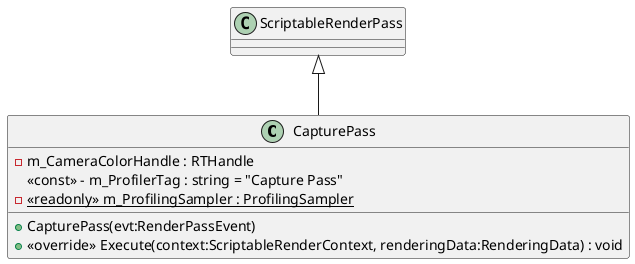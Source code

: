 @startuml
class CapturePass {
    - m_CameraColorHandle : RTHandle
    <<const>> - m_ProfilerTag : string = "Capture Pass"
    - {static} <<readonly>> m_ProfilingSampler : ProfilingSampler
    + CapturePass(evt:RenderPassEvent)
    + <<override>> Execute(context:ScriptableRenderContext, renderingData:RenderingData) : void
}
ScriptableRenderPass <|-- CapturePass
@enduml

